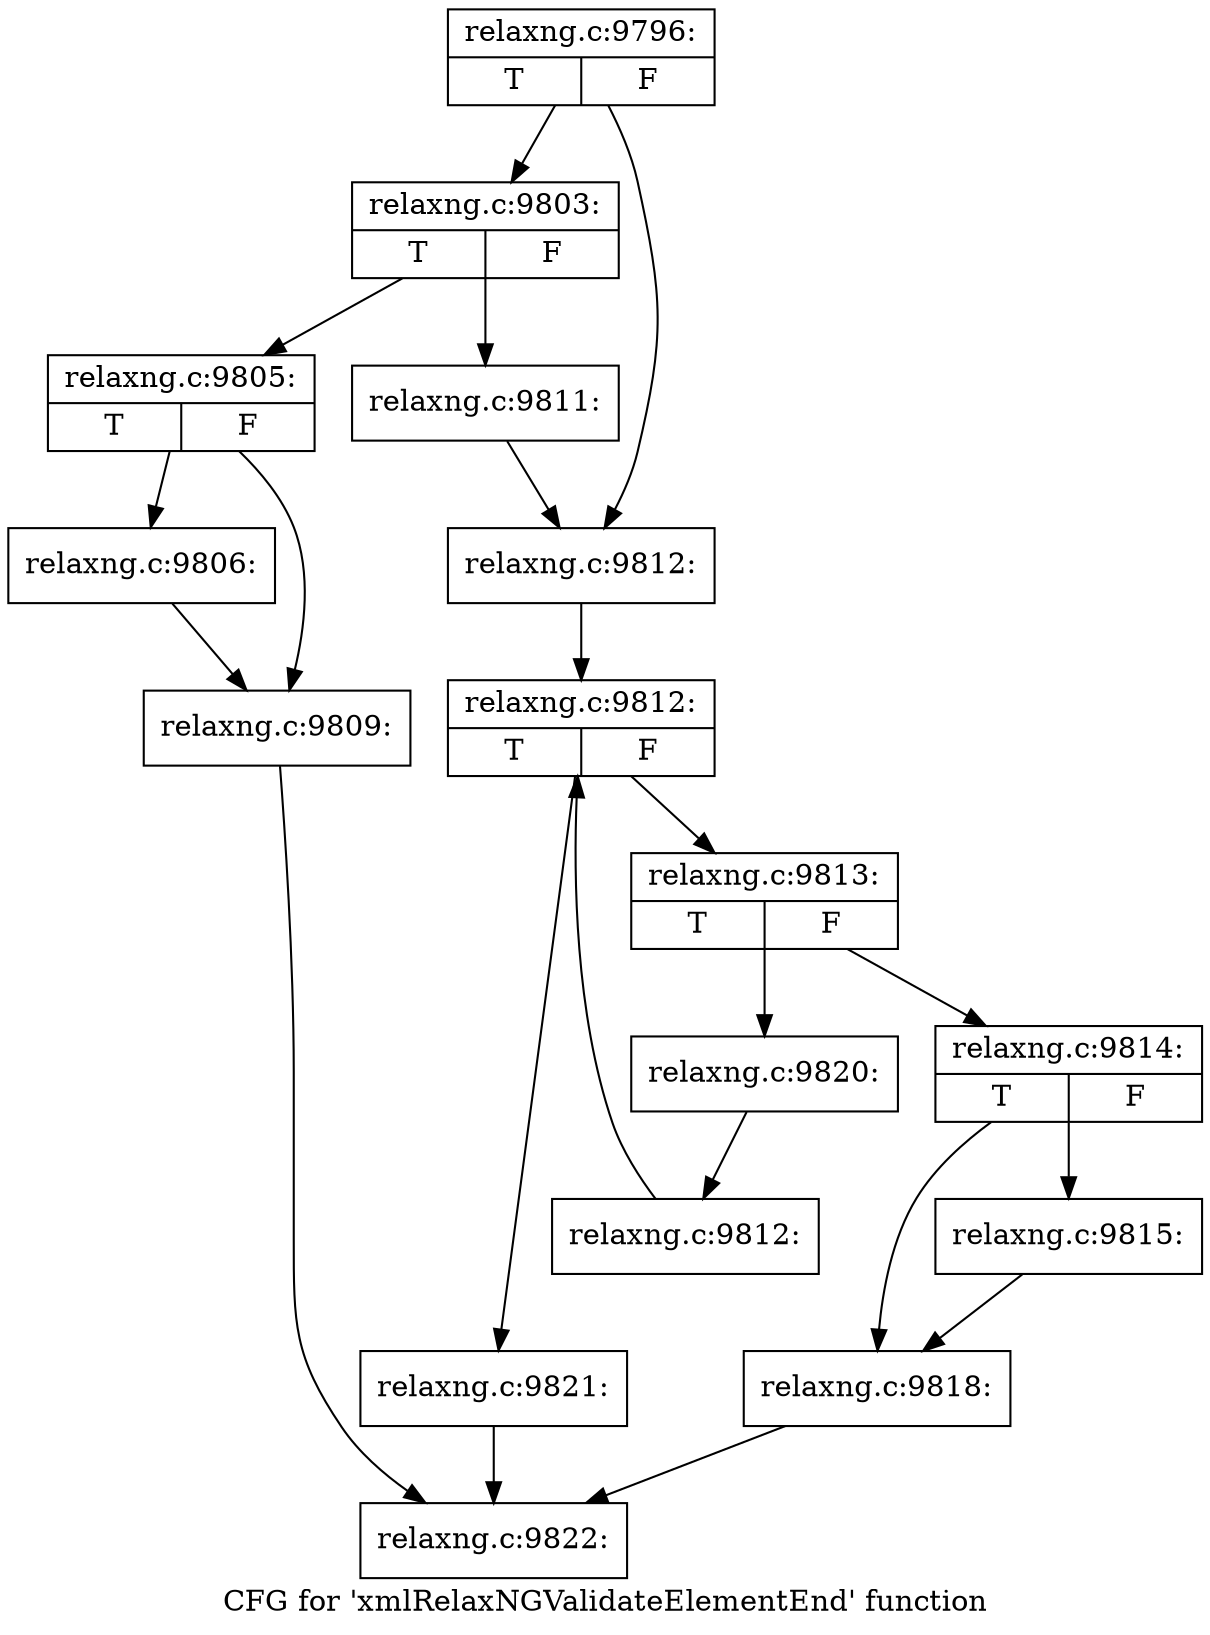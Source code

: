 digraph "CFG for 'xmlRelaxNGValidateElementEnd' function" {
	label="CFG for 'xmlRelaxNGValidateElementEnd' function";

	Node0x3f08260 [shape=record,label="{relaxng.c:9796:|{<s0>T|<s1>F}}"];
	Node0x3f08260 -> Node0x3f54e00;
	Node0x3f08260 -> Node0x3f54e50;
	Node0x3f54e00 [shape=record,label="{relaxng.c:9803:|{<s0>T|<s1>F}}"];
	Node0x3f54e00 -> Node0x3f55bd0;
	Node0x3f54e00 -> Node0x3f56170;
	Node0x3f55bd0 [shape=record,label="{relaxng.c:9805:|{<s0>T|<s1>F}}"];
	Node0x3f55bd0 -> Node0x3f56490;
	Node0x3f55bd0 -> Node0x3f564e0;
	Node0x3f56490 [shape=record,label="{relaxng.c:9806:}"];
	Node0x3f56490 -> Node0x3f564e0;
	Node0x3f564e0 [shape=record,label="{relaxng.c:9809:}"];
	Node0x3f564e0 -> Node0x3f4ad70;
	Node0x3f56170 [shape=record,label="{relaxng.c:9811:}"];
	Node0x3f56170 -> Node0x3f54e50;
	Node0x3f54e50 [shape=record,label="{relaxng.c:9812:}"];
	Node0x3f54e50 -> Node0x3f57160;
	Node0x3f57160 [shape=record,label="{relaxng.c:9812:|{<s0>T|<s1>F}}"];
	Node0x3f57160 -> Node0x3f573c0;
	Node0x3f57160 -> Node0x3f57000;
	Node0x3f573c0 [shape=record,label="{relaxng.c:9813:|{<s0>T|<s1>F}}"];
	Node0x3f573c0 -> Node0x3f57810;
	Node0x3f573c0 -> Node0x3f57860;
	Node0x3f57810 [shape=record,label="{relaxng.c:9814:|{<s0>T|<s1>F}}"];
	Node0x3f57810 -> Node0x3f57dd0;
	Node0x3f57810 -> Node0x3f57e20;
	Node0x3f57dd0 [shape=record,label="{relaxng.c:9815:}"];
	Node0x3f57dd0 -> Node0x3f57e20;
	Node0x3f57e20 [shape=record,label="{relaxng.c:9818:}"];
	Node0x3f57e20 -> Node0x3f4ad70;
	Node0x3f57860 [shape=record,label="{relaxng.c:9820:}"];
	Node0x3f57860 -> Node0x3f57370;
	Node0x3f57370 [shape=record,label="{relaxng.c:9812:}"];
	Node0x3f57370 -> Node0x3f57160;
	Node0x3f57000 [shape=record,label="{relaxng.c:9821:}"];
	Node0x3f57000 -> Node0x3f4ad70;
	Node0x3f4ad70 [shape=record,label="{relaxng.c:9822:}"];
}
